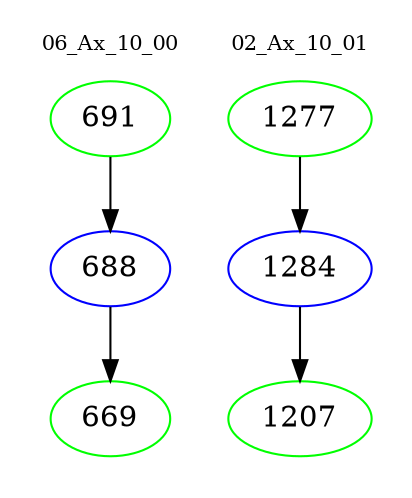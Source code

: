 digraph{
subgraph cluster_0 {
color = white
label = "06_Ax_10_00";
fontsize=10;
T0_691 [label="691", color="green"]
T0_691 -> T0_688 [color="black"]
T0_688 [label="688", color="blue"]
T0_688 -> T0_669 [color="black"]
T0_669 [label="669", color="green"]
}
subgraph cluster_1 {
color = white
label = "02_Ax_10_01";
fontsize=10;
T1_1277 [label="1277", color="green"]
T1_1277 -> T1_1284 [color="black"]
T1_1284 [label="1284", color="blue"]
T1_1284 -> T1_1207 [color="black"]
T1_1207 [label="1207", color="green"]
}
}
